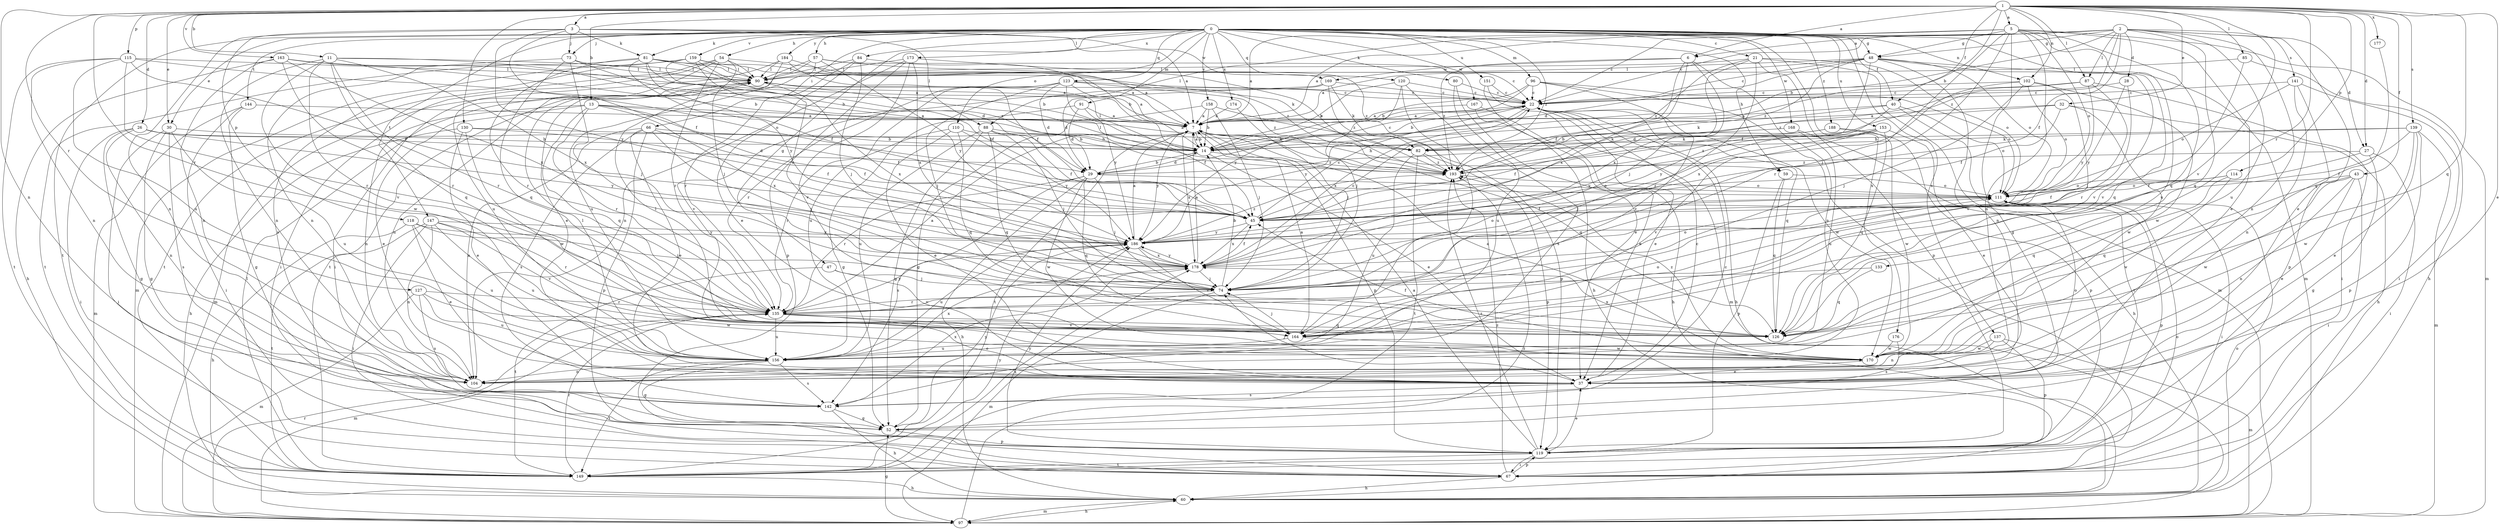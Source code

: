 strict digraph  {
0;
1;
2;
3;
5;
6;
7;
11;
13;
14;
21;
22;
26;
27;
28;
29;
30;
32;
37;
40;
43;
45;
47;
48;
52;
54;
57;
59;
60;
66;
67;
73;
74;
80;
81;
82;
84;
85;
87;
88;
90;
91;
96;
97;
102;
104;
110;
111;
114;
115;
118;
119;
120;
123;
126;
127;
130;
133;
135;
137;
139;
141;
142;
144;
147;
149;
151;
153;
156;
158;
159;
163;
164;
167;
168;
169;
170;
173;
174;
176;
177;
178;
184;
186;
188;
193;
0 -> 21  [label=c];
0 -> 30  [label=e];
0 -> 40  [label=f];
0 -> 47  [label=g];
0 -> 48  [label=g];
0 -> 54  [label=h];
0 -> 57  [label=h];
0 -> 59  [label=h];
0 -> 66  [label=i];
0 -> 73  [label=j];
0 -> 80  [label=k];
0 -> 81  [label=k];
0 -> 84  [label=l];
0 -> 91  [label=m];
0 -> 96  [label=m];
0 -> 97  [label=m];
0 -> 102  [label=n];
0 -> 110  [label=o];
0 -> 120  [label=q];
0 -> 123  [label=q];
0 -> 137  [label=s];
0 -> 144  [label=t];
0 -> 147  [label=t];
0 -> 149  [label=t];
0 -> 151  [label=u];
0 -> 153  [label=u];
0 -> 158  [label=v];
0 -> 159  [label=v];
0 -> 167  [label=w];
0 -> 168  [label=w];
0 -> 173  [label=x];
0 -> 174  [label=x];
0 -> 176  [label=x];
0 -> 184  [label=y];
0 -> 188  [label=z];
0 -> 193  [label=z];
1 -> 3  [label=a];
1 -> 5  [label=a];
1 -> 6  [label=a];
1 -> 11  [label=b];
1 -> 13  [label=b];
1 -> 14  [label=b];
1 -> 26  [label=d];
1 -> 27  [label=d];
1 -> 30  [label=e];
1 -> 32  [label=e];
1 -> 37  [label=e];
1 -> 40  [label=f];
1 -> 43  [label=f];
1 -> 85  [label=l];
1 -> 87  [label=l];
1 -> 102  [label=n];
1 -> 104  [label=n];
1 -> 114  [label=p];
1 -> 115  [label=p];
1 -> 126  [label=q];
1 -> 127  [label=r];
1 -> 130  [label=r];
1 -> 133  [label=r];
1 -> 135  [label=r];
1 -> 139  [label=s];
1 -> 163  [label=v];
1 -> 164  [label=v];
1 -> 177  [label=x];
2 -> 6  [label=a];
2 -> 7  [label=a];
2 -> 14  [label=b];
2 -> 22  [label=c];
2 -> 27  [label=d];
2 -> 28  [label=d];
2 -> 37  [label=e];
2 -> 45  [label=f];
2 -> 48  [label=g];
2 -> 87  [label=l];
2 -> 88  [label=l];
2 -> 104  [label=n];
2 -> 126  [label=q];
2 -> 141  [label=s];
2 -> 156  [label=u];
2 -> 193  [label=z];
3 -> 7  [label=a];
3 -> 45  [label=f];
3 -> 73  [label=j];
3 -> 81  [label=k];
3 -> 88  [label=l];
3 -> 104  [label=n];
3 -> 118  [label=p];
3 -> 169  [label=w];
3 -> 186  [label=y];
5 -> 7  [label=a];
5 -> 22  [label=c];
5 -> 37  [label=e];
5 -> 48  [label=g];
5 -> 52  [label=g];
5 -> 74  [label=j];
5 -> 97  [label=m];
5 -> 104  [label=n];
5 -> 111  [label=o];
5 -> 126  [label=q];
5 -> 135  [label=r];
5 -> 156  [label=u];
6 -> 45  [label=f];
6 -> 74  [label=j];
6 -> 104  [label=n];
6 -> 169  [label=w];
6 -> 178  [label=x];
6 -> 193  [label=z];
7 -> 14  [label=b];
7 -> 59  [label=h];
7 -> 119  [label=p];
7 -> 126  [label=q];
7 -> 149  [label=t];
7 -> 178  [label=x];
7 -> 186  [label=y];
11 -> 14  [label=b];
11 -> 90  [label=l];
11 -> 104  [label=n];
11 -> 126  [label=q];
11 -> 135  [label=r];
11 -> 164  [label=v];
11 -> 170  [label=w];
11 -> 178  [label=x];
13 -> 7  [label=a];
13 -> 37  [label=e];
13 -> 45  [label=f];
13 -> 82  [label=k];
13 -> 104  [label=n];
13 -> 126  [label=q];
13 -> 135  [label=r];
13 -> 178  [label=x];
14 -> 7  [label=a];
14 -> 22  [label=c];
14 -> 29  [label=d];
14 -> 37  [label=e];
14 -> 90  [label=l];
14 -> 193  [label=z];
21 -> 90  [label=l];
21 -> 97  [label=m];
21 -> 111  [label=o];
21 -> 119  [label=p];
21 -> 135  [label=r];
21 -> 178  [label=x];
21 -> 193  [label=z];
22 -> 7  [label=a];
22 -> 14  [label=b];
22 -> 37  [label=e];
22 -> 60  [label=h];
22 -> 126  [label=q];
22 -> 170  [label=w];
22 -> 178  [label=x];
22 -> 186  [label=y];
26 -> 14  [label=b];
26 -> 29  [label=d];
26 -> 52  [label=g];
26 -> 67  [label=i];
26 -> 104  [label=n];
26 -> 186  [label=y];
27 -> 45  [label=f];
27 -> 52  [label=g];
27 -> 67  [label=i];
27 -> 193  [label=z];
28 -> 22  [label=c];
28 -> 135  [label=r];
28 -> 186  [label=y];
29 -> 14  [label=b];
29 -> 60  [label=h];
29 -> 74  [label=j];
29 -> 111  [label=o];
29 -> 126  [label=q];
29 -> 135  [label=r];
29 -> 142  [label=s];
29 -> 170  [label=w];
30 -> 14  [label=b];
30 -> 52  [label=g];
30 -> 67  [label=i];
30 -> 142  [label=s];
30 -> 156  [label=u];
32 -> 7  [label=a];
32 -> 29  [label=d];
32 -> 45  [label=f];
32 -> 60  [label=h];
32 -> 170  [label=w];
37 -> 22  [label=c];
37 -> 74  [label=j];
37 -> 111  [label=o];
37 -> 142  [label=s];
40 -> 7  [label=a];
40 -> 82  [label=k];
40 -> 111  [label=o];
40 -> 149  [label=t];
40 -> 186  [label=y];
43 -> 37  [label=e];
43 -> 67  [label=i];
43 -> 104  [label=n];
43 -> 111  [label=o];
43 -> 126  [label=q];
43 -> 170  [label=w];
45 -> 22  [label=c];
45 -> 178  [label=x];
45 -> 186  [label=y];
47 -> 74  [label=j];
47 -> 149  [label=t];
47 -> 164  [label=v];
48 -> 7  [label=a];
48 -> 22  [label=c];
48 -> 29  [label=d];
48 -> 45  [label=f];
48 -> 90  [label=l];
48 -> 104  [label=n];
48 -> 111  [label=o];
48 -> 126  [label=q];
48 -> 164  [label=v];
48 -> 193  [label=z];
52 -> 22  [label=c];
52 -> 119  [label=p];
52 -> 186  [label=y];
54 -> 67  [label=i];
54 -> 74  [label=j];
54 -> 90  [label=l];
54 -> 135  [label=r];
54 -> 149  [label=t];
54 -> 156  [label=u];
54 -> 193  [label=z];
57 -> 22  [label=c];
57 -> 37  [label=e];
57 -> 90  [label=l];
57 -> 149  [label=t];
57 -> 186  [label=y];
57 -> 193  [label=z];
59 -> 111  [label=o];
59 -> 119  [label=p];
59 -> 126  [label=q];
60 -> 97  [label=m];
60 -> 111  [label=o];
66 -> 37  [label=e];
66 -> 45  [label=f];
66 -> 74  [label=j];
66 -> 82  [label=k];
66 -> 104  [label=n];
66 -> 119  [label=p];
66 -> 142  [label=s];
67 -> 60  [label=h];
67 -> 119  [label=p];
67 -> 193  [label=z];
73 -> 45  [label=f];
73 -> 74  [label=j];
73 -> 90  [label=l];
73 -> 104  [label=n];
73 -> 126  [label=q];
74 -> 14  [label=b];
74 -> 97  [label=m];
74 -> 135  [label=r];
80 -> 22  [label=c];
80 -> 37  [label=e];
80 -> 156  [label=u];
81 -> 7  [label=a];
81 -> 14  [label=b];
81 -> 45  [label=f];
81 -> 82  [label=k];
81 -> 90  [label=l];
81 -> 135  [label=r];
81 -> 149  [label=t];
81 -> 186  [label=y];
82 -> 119  [label=p];
82 -> 149  [label=t];
82 -> 156  [label=u];
82 -> 193  [label=z];
84 -> 14  [label=b];
84 -> 37  [label=e];
84 -> 74  [label=j];
84 -> 90  [label=l];
84 -> 135  [label=r];
85 -> 60  [label=h];
85 -> 90  [label=l];
85 -> 164  [label=v];
87 -> 22  [label=c];
87 -> 67  [label=i];
87 -> 74  [label=j];
87 -> 186  [label=y];
87 -> 193  [label=z];
88 -> 14  [label=b];
88 -> 45  [label=f];
88 -> 52  [label=g];
88 -> 74  [label=j];
88 -> 126  [label=q];
88 -> 156  [label=u];
90 -> 22  [label=c];
90 -> 97  [label=m];
90 -> 104  [label=n];
90 -> 178  [label=x];
91 -> 7  [label=a];
91 -> 29  [label=d];
91 -> 45  [label=f];
91 -> 52  [label=g];
96 -> 14  [label=b];
96 -> 22  [label=c];
96 -> 67  [label=i];
96 -> 111  [label=o];
96 -> 164  [label=v];
96 -> 186  [label=y];
97 -> 52  [label=g];
97 -> 60  [label=h];
97 -> 135  [label=r];
97 -> 193  [label=z];
102 -> 22  [label=c];
102 -> 74  [label=j];
102 -> 111  [label=o];
102 -> 164  [label=v];
102 -> 170  [label=w];
102 -> 178  [label=x];
110 -> 14  [label=b];
110 -> 37  [label=e];
110 -> 126  [label=q];
110 -> 135  [label=r];
110 -> 186  [label=y];
111 -> 45  [label=f];
111 -> 67  [label=i];
111 -> 119  [label=p];
114 -> 45  [label=f];
114 -> 111  [label=o];
114 -> 126  [label=q];
114 -> 170  [label=w];
115 -> 45  [label=f];
115 -> 90  [label=l];
115 -> 104  [label=n];
115 -> 111  [label=o];
115 -> 135  [label=r];
115 -> 149  [label=t];
115 -> 156  [label=u];
118 -> 37  [label=e];
118 -> 60  [label=h];
118 -> 74  [label=j];
118 -> 156  [label=u];
118 -> 186  [label=y];
119 -> 7  [label=a];
119 -> 37  [label=e];
119 -> 67  [label=i];
119 -> 149  [label=t];
119 -> 186  [label=y];
119 -> 193  [label=z];
120 -> 14  [label=b];
120 -> 22  [label=c];
120 -> 74  [label=j];
120 -> 142  [label=s];
120 -> 164  [label=v];
123 -> 7  [label=a];
123 -> 22  [label=c];
123 -> 29  [label=d];
123 -> 74  [label=j];
123 -> 135  [label=r];
123 -> 156  [label=u];
123 -> 186  [label=y];
123 -> 193  [label=z];
126 -> 178  [label=x];
127 -> 97  [label=m];
127 -> 135  [label=r];
127 -> 142  [label=s];
127 -> 156  [label=u];
127 -> 170  [label=w];
130 -> 14  [label=b];
130 -> 37  [label=e];
130 -> 45  [label=f];
130 -> 60  [label=h];
130 -> 170  [label=w];
133 -> 74  [label=j];
133 -> 126  [label=q];
135 -> 7  [label=a];
135 -> 37  [label=e];
135 -> 97  [label=m];
135 -> 126  [label=q];
135 -> 156  [label=u];
135 -> 164  [label=v];
135 -> 186  [label=y];
137 -> 97  [label=m];
137 -> 104  [label=n];
137 -> 119  [label=p];
137 -> 170  [label=w];
139 -> 14  [label=b];
139 -> 37  [label=e];
139 -> 45  [label=f];
139 -> 82  [label=k];
139 -> 97  [label=m];
139 -> 119  [label=p];
139 -> 170  [label=w];
141 -> 22  [label=c];
141 -> 67  [label=i];
141 -> 104  [label=n];
141 -> 111  [label=o];
141 -> 119  [label=p];
142 -> 52  [label=g];
142 -> 60  [label=h];
142 -> 178  [label=x];
144 -> 7  [label=a];
144 -> 52  [label=g];
144 -> 67  [label=i];
144 -> 97  [label=m];
147 -> 67  [label=i];
147 -> 104  [label=n];
147 -> 135  [label=r];
147 -> 149  [label=t];
147 -> 156  [label=u];
147 -> 164  [label=v];
147 -> 186  [label=y];
149 -> 60  [label=h];
149 -> 90  [label=l];
149 -> 111  [label=o];
149 -> 135  [label=r];
149 -> 178  [label=x];
149 -> 186  [label=y];
151 -> 22  [label=c];
151 -> 60  [label=h];
151 -> 97  [label=m];
153 -> 37  [label=e];
153 -> 74  [label=j];
153 -> 82  [label=k];
153 -> 126  [label=q];
153 -> 164  [label=v];
153 -> 186  [label=y];
153 -> 193  [label=z];
156 -> 52  [label=g];
156 -> 90  [label=l];
156 -> 104  [label=n];
156 -> 142  [label=s];
156 -> 149  [label=t];
156 -> 178  [label=x];
158 -> 7  [label=a];
158 -> 14  [label=b];
158 -> 52  [label=g];
158 -> 74  [label=j];
158 -> 119  [label=p];
159 -> 7  [label=a];
159 -> 29  [label=d];
159 -> 90  [label=l];
159 -> 97  [label=m];
159 -> 142  [label=s];
159 -> 178  [label=x];
159 -> 193  [label=z];
163 -> 7  [label=a];
163 -> 14  [label=b];
163 -> 60  [label=h];
163 -> 90  [label=l];
163 -> 104  [label=n];
163 -> 135  [label=r];
163 -> 178  [label=x];
164 -> 7  [label=a];
164 -> 74  [label=j];
164 -> 90  [label=l];
164 -> 111  [label=o];
164 -> 156  [label=u];
164 -> 170  [label=w];
167 -> 7  [label=a];
167 -> 37  [label=e];
167 -> 60  [label=h];
168 -> 14  [label=b];
168 -> 60  [label=h];
168 -> 156  [label=u];
169 -> 22  [label=c];
169 -> 29  [label=d];
169 -> 82  [label=k];
169 -> 164  [label=v];
169 -> 193  [label=z];
170 -> 7  [label=a];
170 -> 37  [label=e];
170 -> 45  [label=f];
170 -> 193  [label=z];
173 -> 90  [label=l];
173 -> 104  [label=n];
173 -> 119  [label=p];
173 -> 164  [label=v];
173 -> 178  [label=x];
173 -> 193  [label=z];
174 -> 7  [label=a];
174 -> 74  [label=j];
176 -> 142  [label=s];
176 -> 170  [label=w];
177 -> 126  [label=q];
178 -> 7  [label=a];
178 -> 22  [label=c];
178 -> 45  [label=f];
178 -> 74  [label=j];
178 -> 111  [label=o];
178 -> 186  [label=y];
184 -> 7  [label=a];
184 -> 45  [label=f];
184 -> 67  [label=i];
184 -> 90  [label=l];
184 -> 156  [label=u];
186 -> 7  [label=a];
186 -> 111  [label=o];
186 -> 156  [label=u];
186 -> 164  [label=v];
186 -> 178  [label=x];
186 -> 193  [label=z];
188 -> 45  [label=f];
188 -> 82  [label=k];
188 -> 119  [label=p];
188 -> 170  [label=w];
193 -> 90  [label=l];
193 -> 111  [label=o];
}
